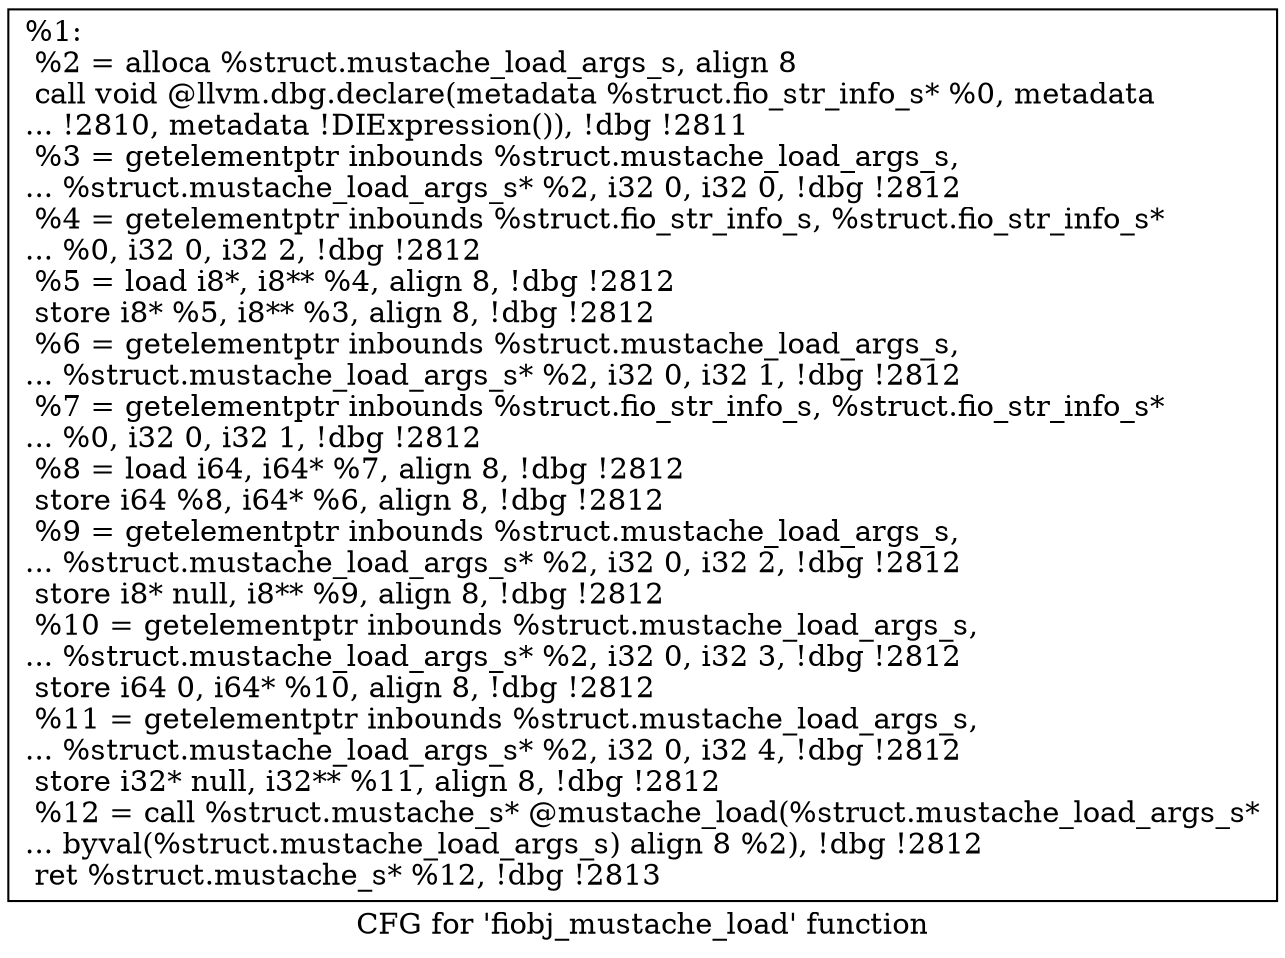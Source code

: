 digraph "CFG for 'fiobj_mustache_load' function" {
	label="CFG for 'fiobj_mustache_load' function";

	Node0x5568516d9270 [shape=record,label="{%1:\l  %2 = alloca %struct.mustache_load_args_s, align 8\l  call void @llvm.dbg.declare(metadata %struct.fio_str_info_s* %0, metadata\l... !2810, metadata !DIExpression()), !dbg !2811\l  %3 = getelementptr inbounds %struct.mustache_load_args_s,\l... %struct.mustache_load_args_s* %2, i32 0, i32 0, !dbg !2812\l  %4 = getelementptr inbounds %struct.fio_str_info_s, %struct.fio_str_info_s*\l... %0, i32 0, i32 2, !dbg !2812\l  %5 = load i8*, i8** %4, align 8, !dbg !2812\l  store i8* %5, i8** %3, align 8, !dbg !2812\l  %6 = getelementptr inbounds %struct.mustache_load_args_s,\l... %struct.mustache_load_args_s* %2, i32 0, i32 1, !dbg !2812\l  %7 = getelementptr inbounds %struct.fio_str_info_s, %struct.fio_str_info_s*\l... %0, i32 0, i32 1, !dbg !2812\l  %8 = load i64, i64* %7, align 8, !dbg !2812\l  store i64 %8, i64* %6, align 8, !dbg !2812\l  %9 = getelementptr inbounds %struct.mustache_load_args_s,\l... %struct.mustache_load_args_s* %2, i32 0, i32 2, !dbg !2812\l  store i8* null, i8** %9, align 8, !dbg !2812\l  %10 = getelementptr inbounds %struct.mustache_load_args_s,\l... %struct.mustache_load_args_s* %2, i32 0, i32 3, !dbg !2812\l  store i64 0, i64* %10, align 8, !dbg !2812\l  %11 = getelementptr inbounds %struct.mustache_load_args_s,\l... %struct.mustache_load_args_s* %2, i32 0, i32 4, !dbg !2812\l  store i32* null, i32** %11, align 8, !dbg !2812\l  %12 = call %struct.mustache_s* @mustache_load(%struct.mustache_load_args_s*\l... byval(%struct.mustache_load_args_s) align 8 %2), !dbg !2812\l  ret %struct.mustache_s* %12, !dbg !2813\l}"];
}
